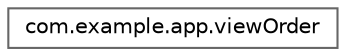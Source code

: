 digraph "Graphical Class Hierarchy"
{
 // LATEX_PDF_SIZE
  bgcolor="transparent";
  edge [fontname=Helvetica,fontsize=10,labelfontname=Helvetica,labelfontsize=10];
  node [fontname=Helvetica,fontsize=10,shape=box,height=0.2,width=0.4];
  rankdir="LR";
  Node0 [id="Node000000",label="com.example.app.viewOrder",height=0.2,width=0.4,color="grey40", fillcolor="white", style="filled",URL="$classcom_1_1example_1_1app_1_1view_order.html",tooltip=" "];
}

